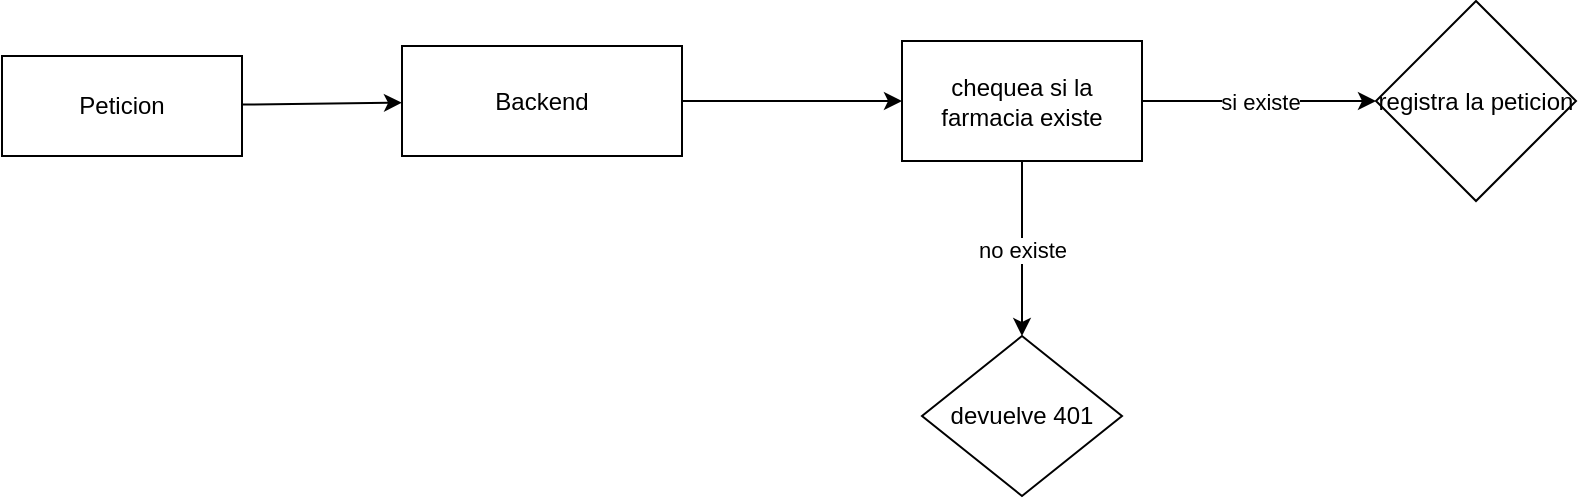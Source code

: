 <mxfile>
    <diagram id="fKgsq3z8AbDAajd0wS-g" name="Page-1">
        <mxGraphModel dx="1386" dy="768" grid="1" gridSize="10" guides="1" tooltips="1" connect="1" arrows="1" fold="1" page="1" pageScale="1" pageWidth="827" pageHeight="1169" math="0" shadow="0">
            <root>
                <mxCell id="0"/>
                <mxCell id="1" parent="0"/>
                <mxCell id="5" value="" style="edgeStyle=none;html=1;" edge="1" parent="1" source="2" target="4">
                    <mxGeometry relative="1" as="geometry"/>
                </mxCell>
                <mxCell id="2" value="Peticion" style="rounded=0;whiteSpace=wrap;html=1;" vertex="1" parent="1">
                    <mxGeometry x="40" y="260" width="120" height="50" as="geometry"/>
                </mxCell>
                <mxCell id="7" value="" style="edgeStyle=none;html=1;" edge="1" parent="1" source="4" target="6">
                    <mxGeometry relative="1" as="geometry"/>
                </mxCell>
                <mxCell id="4" value="Backend&lt;br&gt;" style="whiteSpace=wrap;html=1;rounded=0;" vertex="1" parent="1">
                    <mxGeometry x="240" y="255" width="140" height="55" as="geometry"/>
                </mxCell>
                <mxCell id="13" value="no existe" style="edgeStyle=none;html=1;" edge="1" parent="1" source="6" target="12">
                    <mxGeometry relative="1" as="geometry"/>
                </mxCell>
                <mxCell id="15" value="si existe&lt;br&gt;" style="edgeStyle=none;html=1;" edge="1" parent="1" source="6" target="14">
                    <mxGeometry relative="1" as="geometry"/>
                </mxCell>
                <mxCell id="6" value="chequea si la farmacia existe" style="whiteSpace=wrap;html=1;rounded=0;" vertex="1" parent="1">
                    <mxGeometry x="490" y="252.5" width="120" height="60" as="geometry"/>
                </mxCell>
                <mxCell id="12" value="devuelve 401&lt;br&gt;" style="rhombus;whiteSpace=wrap;html=1;rounded=0;" vertex="1" parent="1">
                    <mxGeometry x="500" y="400" width="100" height="80" as="geometry"/>
                </mxCell>
                <mxCell id="14" value="registra la peticion" style="rhombus;whiteSpace=wrap;html=1;rounded=0;" vertex="1" parent="1">
                    <mxGeometry x="727" y="232.5" width="100" height="100" as="geometry"/>
                </mxCell>
            </root>
        </mxGraphModel>
    </diagram>
</mxfile>